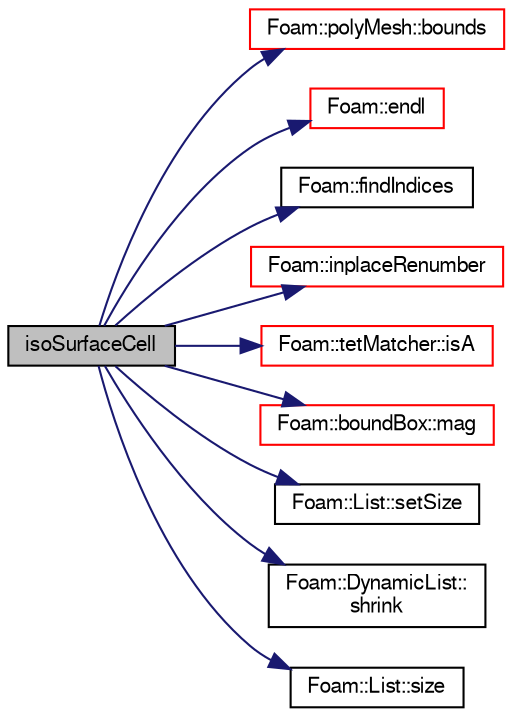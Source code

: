 digraph "isoSurfaceCell"
{
  bgcolor="transparent";
  edge [fontname="FreeSans",fontsize="10",labelfontname="FreeSans",labelfontsize="10"];
  node [fontname="FreeSans",fontsize="10",shape=record];
  rankdir="LR";
  Node0 [label="isoSurfaceCell",height=0.2,width=0.4,color="black", fillcolor="grey75", style="filled", fontcolor="black"];
  Node0 -> Node1 [color="midnightblue",fontsize="10",style="solid",fontname="FreeSans"];
  Node1 [label="Foam::polyMesh::bounds",height=0.2,width=0.4,color="red",URL="$a27410.html#af0b8fd78dbff2bbd5d76f5c2e8569fbe",tooltip="Return mesh bounding box. "];
  Node0 -> Node19 [color="midnightblue",fontsize="10",style="solid",fontname="FreeSans"];
  Node19 [label="Foam::endl",height=0.2,width=0.4,color="red",URL="$a21124.html#a2db8fe02a0d3909e9351bb4275b23ce4",tooltip="Add newline and flush stream. "];
  Node0 -> Node154 [color="midnightblue",fontsize="10",style="solid",fontname="FreeSans"];
  Node154 [label="Foam::findIndices",height=0.2,width=0.4,color="black",URL="$a21124.html#a397299eb3cd05ecb81797e7109e2f0b9",tooltip="Find all occurences of given element. Linear search. "];
  Node0 -> Node155 [color="midnightblue",fontsize="10",style="solid",fontname="FreeSans"];
  Node155 [label="Foam::inplaceRenumber",height=0.2,width=0.4,color="red",URL="$a21124.html#a9b337312524f331043d60cc58a96a5e1",tooltip="Inplace renumber the values of a list. "];
  Node0 -> Node161 [color="midnightblue",fontsize="10",style="solid",fontname="FreeSans"];
  Node161 [label="Foam::tetMatcher::isA",height=0.2,width=0.4,color="red",URL="$a27186.html#acd2adf1fc5f522ebdfcfdad416351c14",tooltip="Exact match. Uses faceSizeMatch. "];
  Node0 -> Node389 [color="midnightblue",fontsize="10",style="solid",fontname="FreeSans"];
  Node389 [label="Foam::boundBox::mag",height=0.2,width=0.4,color="red",URL="$a27102.html#a9b53370021569e27db1ddfb33196232f",tooltip="The magnitude of the bounding box span. "];
  Node0 -> Node185 [color="midnightblue",fontsize="10",style="solid",fontname="FreeSans"];
  Node185 [label="Foam::List::setSize",height=0.2,width=0.4,color="black",URL="$a25694.html#aedb985ffeaf1bdbfeccc2a8730405703",tooltip="Reset size of List. "];
  Node0 -> Node390 [color="midnightblue",fontsize="10",style="solid",fontname="FreeSans"];
  Node390 [label="Foam::DynamicList::\lshrink",height=0.2,width=0.4,color="black",URL="$a25890.html#a88964e734acd91f096c914d0cc5a6e75",tooltip="Shrink the allocated space to the number of elements used. "];
  Node0 -> Node78 [color="midnightblue",fontsize="10",style="solid",fontname="FreeSans"];
  Node78 [label="Foam::List::size",height=0.2,width=0.4,color="black",URL="$a25694.html#a8a5f6fa29bd4b500caf186f60245b384",tooltip="Override size to be inconsistent with allocated storage. "];
}
